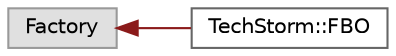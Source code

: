 digraph "Graphical Class Hierarchy"
{
 // LATEX_PDF_SIZE
  bgcolor="transparent";
  edge [fontname=Helvetica,fontsize=10,labelfontname=Helvetica,labelfontsize=10];
  node [fontname=Helvetica,fontsize=10,shape=box,height=0.2,width=0.4];
  rankdir="LR";
  Node0 [id="Node000000",label="Factory",height=0.2,width=0.4,color="grey60", fillcolor="#E0E0E0", style="filled",tooltip=" "];
  Node0 -> Node1 [id="edge46_Node000000_Node000001",dir="back",color="firebrick4",style="solid",tooltip=" "];
  Node1 [id="Node000001",label="TechStorm::FBO",height=0.2,width=0.4,color="grey40", fillcolor="white", style="filled",URL="$class_tech_storm_1_1_f_b_o.html",tooltip=" "];
}
